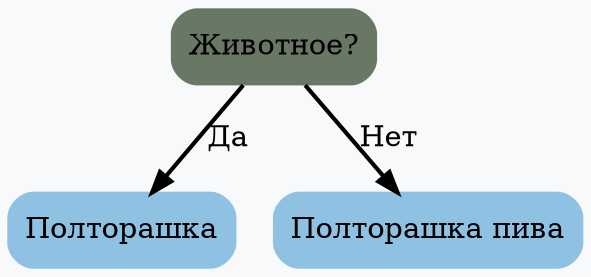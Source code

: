 digraph G {
	rankdir = HR;
	bgcolor="#F7F9FB"
	 node0x503000000040 [shape=Mrecord; style=filled; color="#687864"; label =  "Животное? " ];
	 node0x503000000040 -> node0x5030000000a0 [label="Да"; style=bold; weight=1000; ];
	 node0x503000000040 -> node0x503000000100 [label="Нет"; style=bold; weight=1000; ];
	 node0x5030000000a0 [shape=Mrecord; style=filled; color="#8FC1E3"; label =  "Полторашка " ];
	 node0x503000000100 [shape=Mrecord; style=filled; color="#8FC1E3"; label =  "Полторашка пива " ];
}
